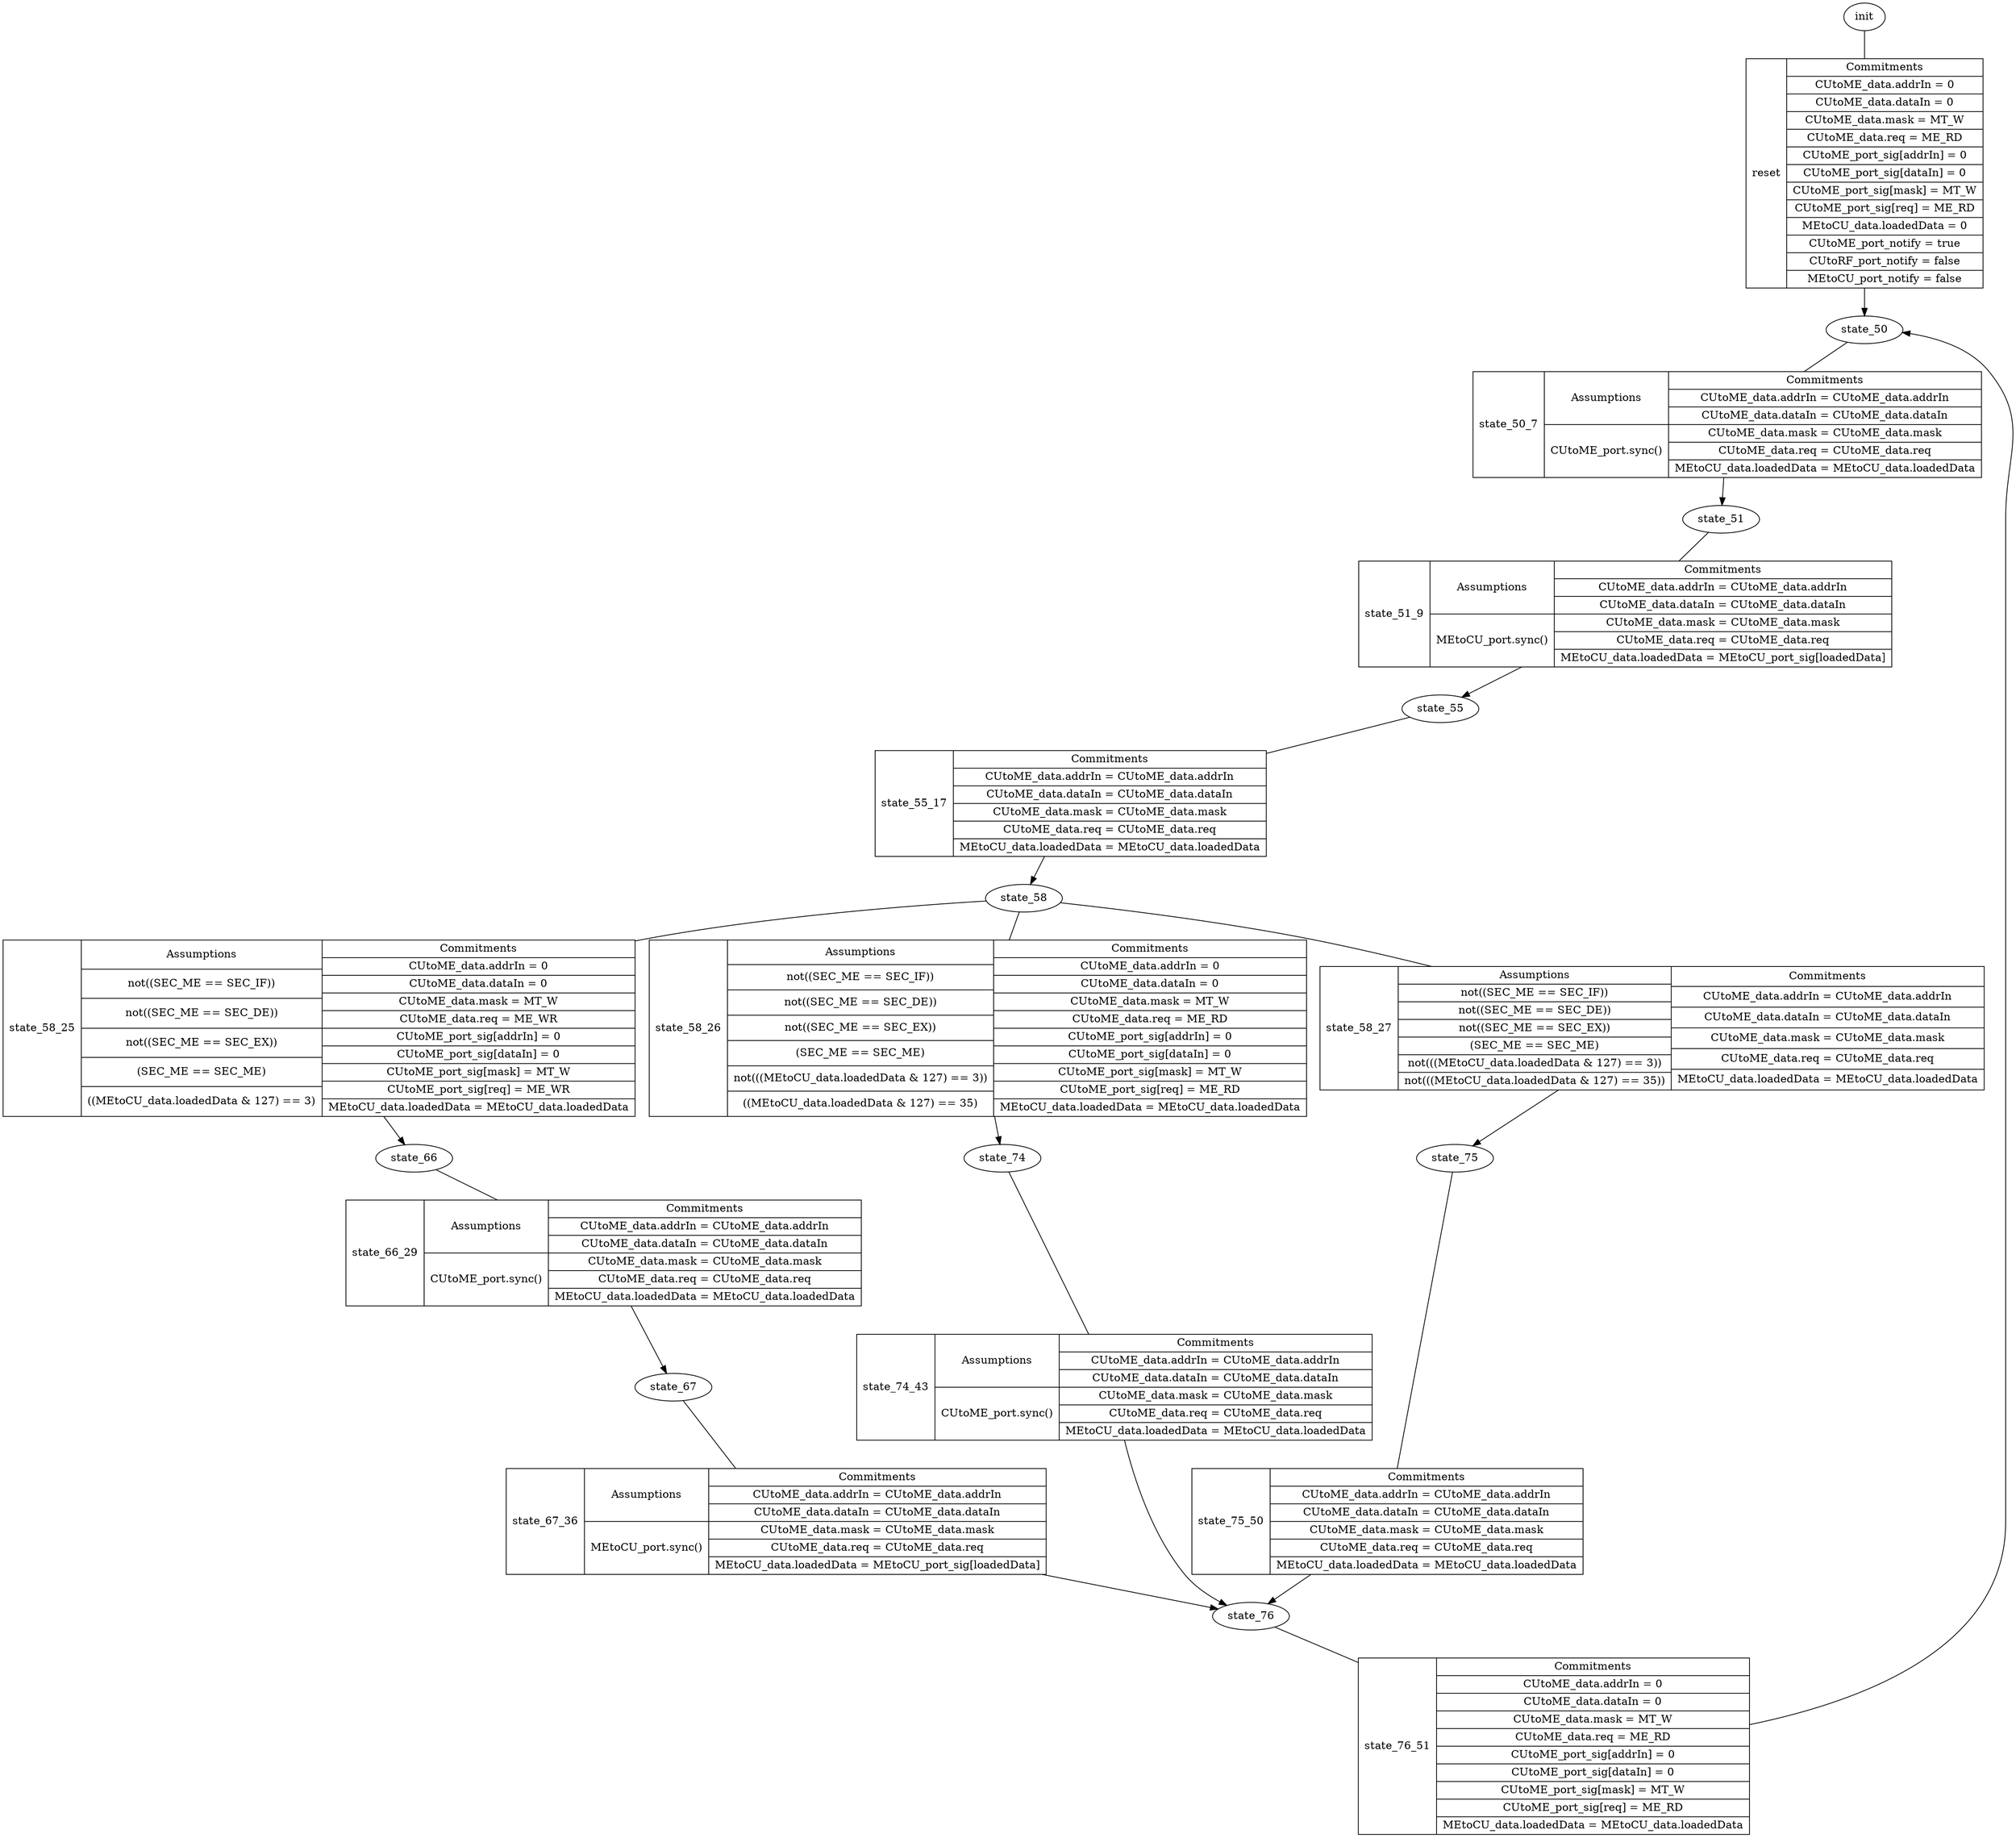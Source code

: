 digraph core {  graph [rankdir=TD];  
init->op_reset[dir=none];
op_reset ->state_50;
op_reset[shape=record label ="{reset} | { Commitments | CUtoME_data.addrIn = 0|CUtoME_data.dataIn = 0|CUtoME_data.mask = MT_W|CUtoME_data.req = ME_RD|CUtoME_port_sig[addrIn] = 0|CUtoME_port_sig[dataIn] = 0|CUtoME_port_sig[mask] = MT_W|CUtoME_port_sig[req] = ME_RD|MEtoCU_data.loadedData = 0|CUtoME_port_notify = true|CUtoRF_port_notify = false|MEtoCU_port_notify = false}}"];
state_50->op_state_50_7[dir=none];
op_state_50_7 ->state_51;
op_state_50_7[shape=record label ="{state_50_7} | { Assumptions |CUtoME_port.sync()} | { Commitments | CUtoME_data.addrIn = CUtoME_data.addrIn|CUtoME_data.dataIn = CUtoME_data.dataIn|CUtoME_data.mask = CUtoME_data.mask|CUtoME_data.req = CUtoME_data.req|MEtoCU_data.loadedData = MEtoCU_data.loadedData}}"];
state_51->op_state_51_9[dir=none];
op_state_51_9 ->state_55;
op_state_51_9[shape=record label ="{state_51_9} | { Assumptions |MEtoCU_port.sync()} | { Commitments | CUtoME_data.addrIn = CUtoME_data.addrIn|CUtoME_data.dataIn = CUtoME_data.dataIn|CUtoME_data.mask = CUtoME_data.mask|CUtoME_data.req = CUtoME_data.req|MEtoCU_data.loadedData = MEtoCU_port_sig[loadedData]}}"];
state_55->op_state_55_17[dir=none];
op_state_55_17 ->state_58;
op_state_55_17[shape=record label ="{state_55_17} | { Commitments | CUtoME_data.addrIn = CUtoME_data.addrIn|CUtoME_data.dataIn = CUtoME_data.dataIn|CUtoME_data.mask = CUtoME_data.mask|CUtoME_data.req = CUtoME_data.req|MEtoCU_data.loadedData = MEtoCU_data.loadedData}}"];
state_58->op_state_58_25[dir=none];
op_state_58_25 ->state_66;
op_state_58_25[shape=record label ="{state_58_25} | { Assumptions |not((SEC_ME == SEC_IF))|not((SEC_ME == SEC_DE))|not((SEC_ME == SEC_EX))|(SEC_ME == SEC_ME)|((MEtoCU_data.loadedData & 127) == 3)} | { Commitments | CUtoME_data.addrIn = 0|CUtoME_data.dataIn = 0|CUtoME_data.mask = MT_W|CUtoME_data.req = ME_WR|CUtoME_port_sig[addrIn] = 0|CUtoME_port_sig[dataIn] = 0|CUtoME_port_sig[mask] = MT_W|CUtoME_port_sig[req] = ME_WR|MEtoCU_data.loadedData = MEtoCU_data.loadedData}}"];
state_58->op_state_58_26[dir=none];
op_state_58_26 ->state_74;
op_state_58_26[shape=record label ="{state_58_26} | { Assumptions |not((SEC_ME == SEC_IF))|not((SEC_ME == SEC_DE))|not((SEC_ME == SEC_EX))|(SEC_ME == SEC_ME)|not(((MEtoCU_data.loadedData & 127) == 3))|((MEtoCU_data.loadedData & 127) == 35)} | { Commitments | CUtoME_data.addrIn = 0|CUtoME_data.dataIn = 0|CUtoME_data.mask = MT_W|CUtoME_data.req = ME_RD|CUtoME_port_sig[addrIn] = 0|CUtoME_port_sig[dataIn] = 0|CUtoME_port_sig[mask] = MT_W|CUtoME_port_sig[req] = ME_RD|MEtoCU_data.loadedData = MEtoCU_data.loadedData}}"];
state_58->op_state_58_27[dir=none];
op_state_58_27 ->state_75;
op_state_58_27[shape=record label ="{state_58_27} | { Assumptions |not((SEC_ME == SEC_IF))|not((SEC_ME == SEC_DE))|not((SEC_ME == SEC_EX))|(SEC_ME == SEC_ME)|not(((MEtoCU_data.loadedData & 127) == 3))|not(((MEtoCU_data.loadedData & 127) == 35))} | { Commitments | CUtoME_data.addrIn = CUtoME_data.addrIn|CUtoME_data.dataIn = CUtoME_data.dataIn|CUtoME_data.mask = CUtoME_data.mask|CUtoME_data.req = CUtoME_data.req|MEtoCU_data.loadedData = MEtoCU_data.loadedData}}"];
state_66->op_state_66_29[dir=none];
op_state_66_29 ->state_67;
op_state_66_29[shape=record label ="{state_66_29} | { Assumptions |CUtoME_port.sync()} | { Commitments | CUtoME_data.addrIn = CUtoME_data.addrIn|CUtoME_data.dataIn = CUtoME_data.dataIn|CUtoME_data.mask = CUtoME_data.mask|CUtoME_data.req = CUtoME_data.req|MEtoCU_data.loadedData = MEtoCU_data.loadedData}}"];
state_67->op_state_67_36[dir=none];
op_state_67_36 ->state_76;
op_state_67_36[shape=record label ="{state_67_36} | { Assumptions |MEtoCU_port.sync()} | { Commitments | CUtoME_data.addrIn = CUtoME_data.addrIn|CUtoME_data.dataIn = CUtoME_data.dataIn|CUtoME_data.mask = CUtoME_data.mask|CUtoME_data.req = CUtoME_data.req|MEtoCU_data.loadedData = MEtoCU_port_sig[loadedData]}}"];
state_74->op_state_74_43[dir=none];
op_state_74_43 ->state_76;
op_state_74_43[shape=record label ="{state_74_43} | { Assumptions |CUtoME_port.sync()} | { Commitments | CUtoME_data.addrIn = CUtoME_data.addrIn|CUtoME_data.dataIn = CUtoME_data.dataIn|CUtoME_data.mask = CUtoME_data.mask|CUtoME_data.req = CUtoME_data.req|MEtoCU_data.loadedData = MEtoCU_data.loadedData}}"];
state_75->op_state_75_50[dir=none];
op_state_75_50 ->state_76;
op_state_75_50[shape=record label ="{state_75_50} | { Commitments | CUtoME_data.addrIn = CUtoME_data.addrIn|CUtoME_data.dataIn = CUtoME_data.dataIn|CUtoME_data.mask = CUtoME_data.mask|CUtoME_data.req = CUtoME_data.req|MEtoCU_data.loadedData = MEtoCU_data.loadedData}}"];
state_76->op_state_76_51[dir=none];
op_state_76_51 ->state_50;
op_state_76_51[shape=record label ="{state_76_51} | { Commitments | CUtoME_data.addrIn = 0|CUtoME_data.dataIn = 0|CUtoME_data.mask = MT_W|CUtoME_data.req = ME_RD|CUtoME_port_sig[addrIn] = 0|CUtoME_port_sig[dataIn] = 0|CUtoME_port_sig[mask] = MT_W|CUtoME_port_sig[req] = ME_RD|MEtoCU_data.loadedData = MEtoCU_data.loadedData}}"];
init [ label ="init"];
state_50[ label ="state_50"];
state_51[ label ="state_51"];
state_55[ label ="state_55"];
state_58[ label ="state_58"];
state_66[ label ="state_66"];
state_67[ label ="state_67"];
state_74[ label ="state_74"];
state_75[ label ="state_75"];
state_76[ label ="state_76"];
}
